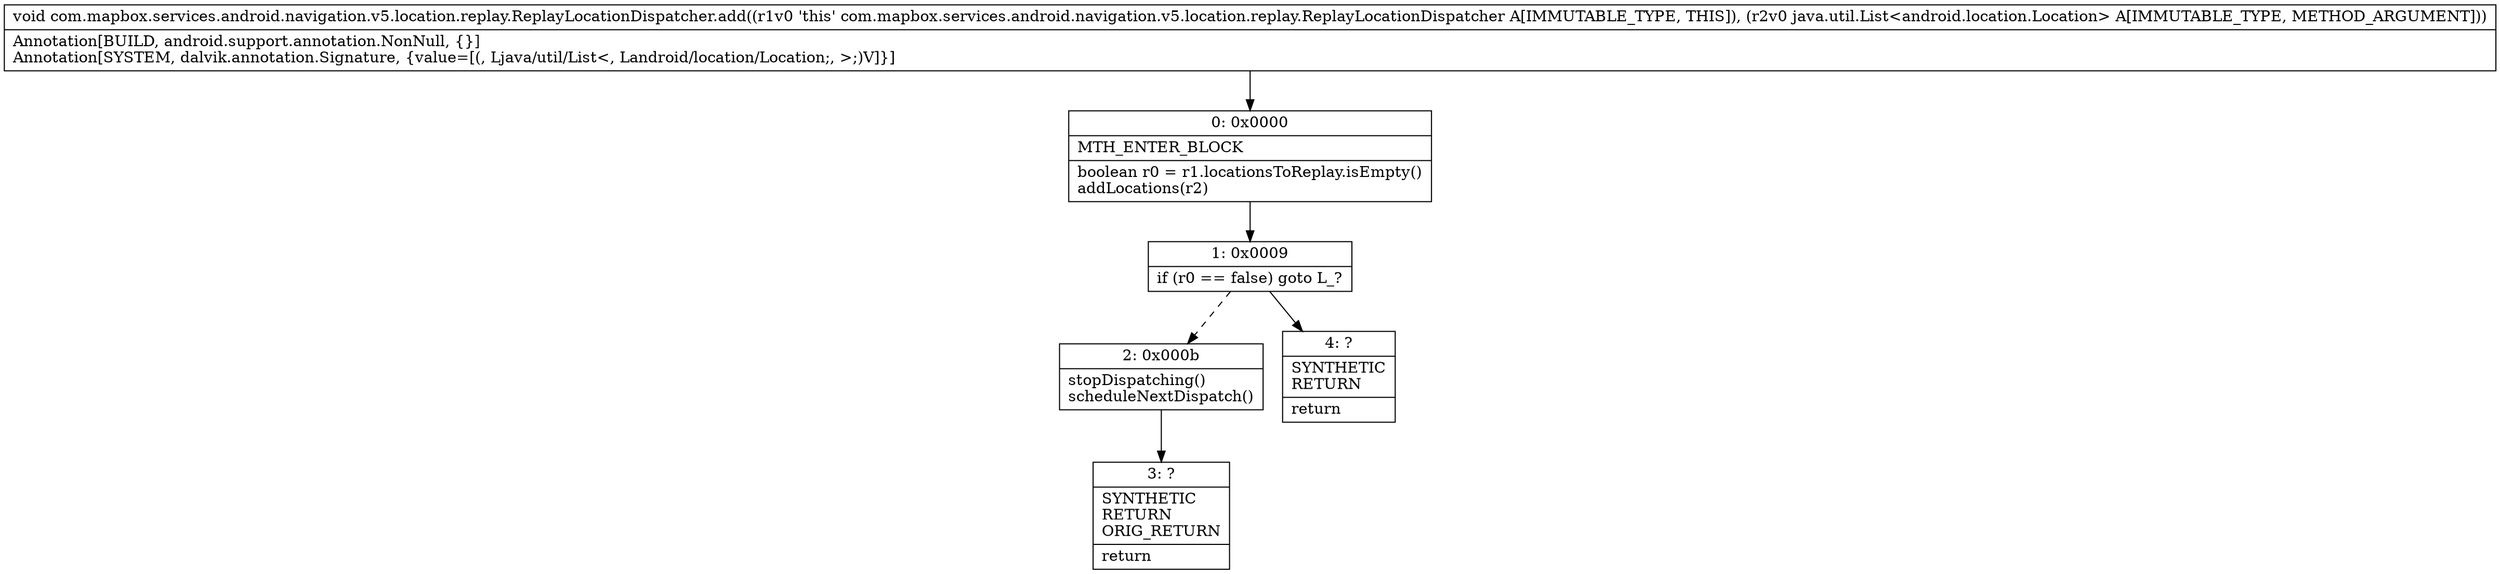 digraph "CFG forcom.mapbox.services.android.navigation.v5.location.replay.ReplayLocationDispatcher.add(Ljava\/util\/List;)V" {
Node_0 [shape=record,label="{0\:\ 0x0000|MTH_ENTER_BLOCK\l|boolean r0 = r1.locationsToReplay.isEmpty()\laddLocations(r2)\l}"];
Node_1 [shape=record,label="{1\:\ 0x0009|if (r0 == false) goto L_?\l}"];
Node_2 [shape=record,label="{2\:\ 0x000b|stopDispatching()\lscheduleNextDispatch()\l}"];
Node_3 [shape=record,label="{3\:\ ?|SYNTHETIC\lRETURN\lORIG_RETURN\l|return\l}"];
Node_4 [shape=record,label="{4\:\ ?|SYNTHETIC\lRETURN\l|return\l}"];
MethodNode[shape=record,label="{void com.mapbox.services.android.navigation.v5.location.replay.ReplayLocationDispatcher.add((r1v0 'this' com.mapbox.services.android.navigation.v5.location.replay.ReplayLocationDispatcher A[IMMUTABLE_TYPE, THIS]), (r2v0 java.util.List\<android.location.Location\> A[IMMUTABLE_TYPE, METHOD_ARGUMENT]))  | Annotation[BUILD, android.support.annotation.NonNull, \{\}]\lAnnotation[SYSTEM, dalvik.annotation.Signature, \{value=[(, Ljava\/util\/List\<, Landroid\/location\/Location;, \>;)V]\}]\l}"];
MethodNode -> Node_0;
Node_0 -> Node_1;
Node_1 -> Node_2[style=dashed];
Node_1 -> Node_4;
Node_2 -> Node_3;
}

